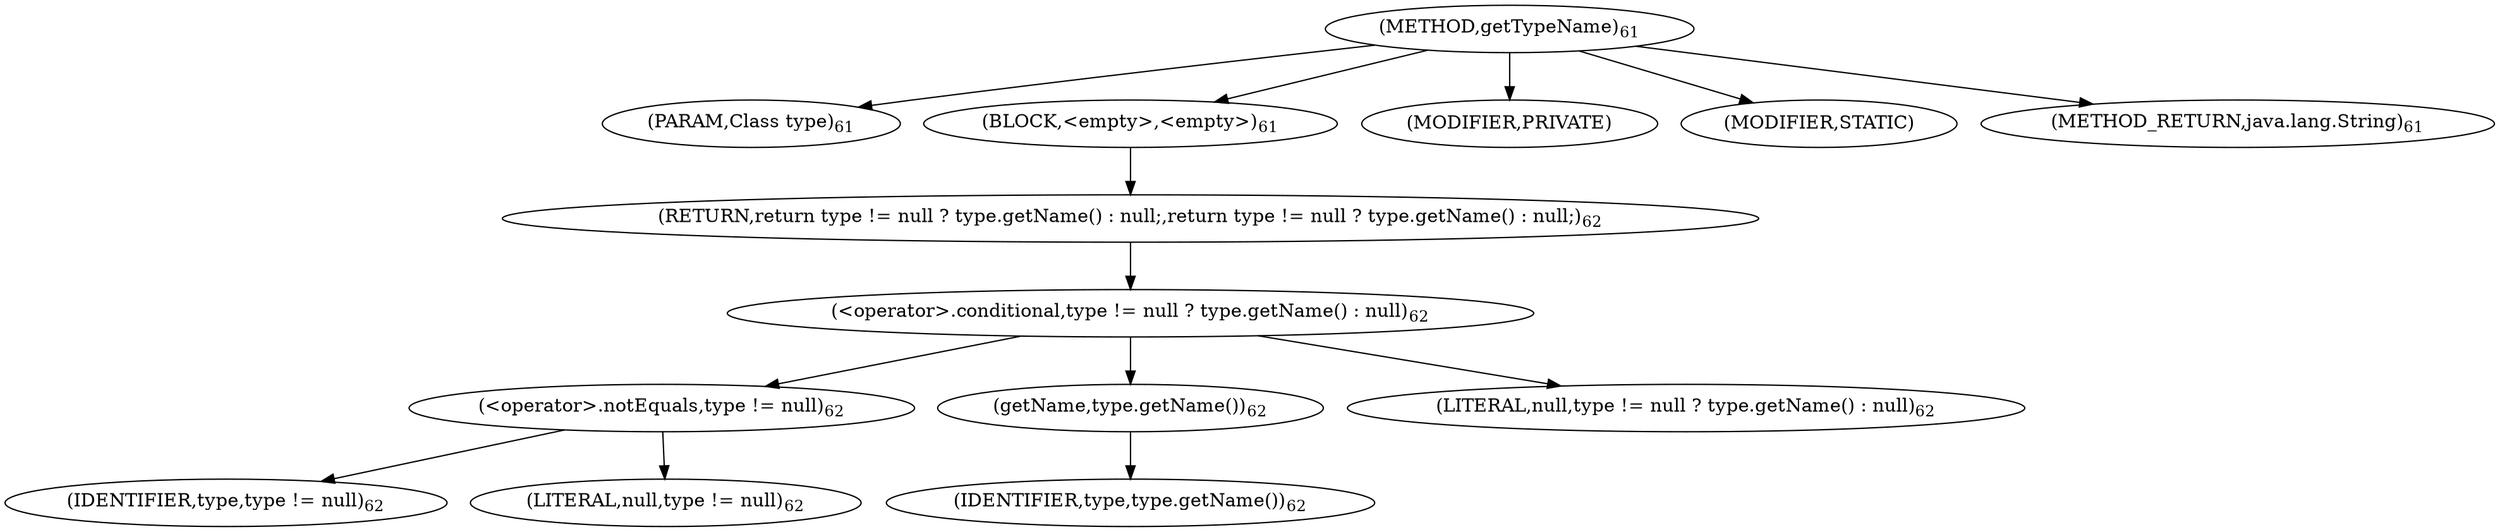 digraph "getTypeName" {  
"90" [label = <(METHOD,getTypeName)<SUB>61</SUB>> ]
"91" [label = <(PARAM,Class type)<SUB>61</SUB>> ]
"92" [label = <(BLOCK,&lt;empty&gt;,&lt;empty&gt;)<SUB>61</SUB>> ]
"93" [label = <(RETURN,return type != null ? type.getName() : null;,return type != null ? type.getName() : null;)<SUB>62</SUB>> ]
"94" [label = <(&lt;operator&gt;.conditional,type != null ? type.getName() : null)<SUB>62</SUB>> ]
"95" [label = <(&lt;operator&gt;.notEquals,type != null)<SUB>62</SUB>> ]
"96" [label = <(IDENTIFIER,type,type != null)<SUB>62</SUB>> ]
"97" [label = <(LITERAL,null,type != null)<SUB>62</SUB>> ]
"98" [label = <(getName,type.getName())<SUB>62</SUB>> ]
"99" [label = <(IDENTIFIER,type,type.getName())<SUB>62</SUB>> ]
"100" [label = <(LITERAL,null,type != null ? type.getName() : null)<SUB>62</SUB>> ]
"101" [label = <(MODIFIER,PRIVATE)> ]
"102" [label = <(MODIFIER,STATIC)> ]
"103" [label = <(METHOD_RETURN,java.lang.String)<SUB>61</SUB>> ]
  "90" -> "91" 
  "90" -> "92" 
  "90" -> "101" 
  "90" -> "102" 
  "90" -> "103" 
  "92" -> "93" 
  "93" -> "94" 
  "94" -> "95" 
  "94" -> "98" 
  "94" -> "100" 
  "95" -> "96" 
  "95" -> "97" 
  "98" -> "99" 
}
